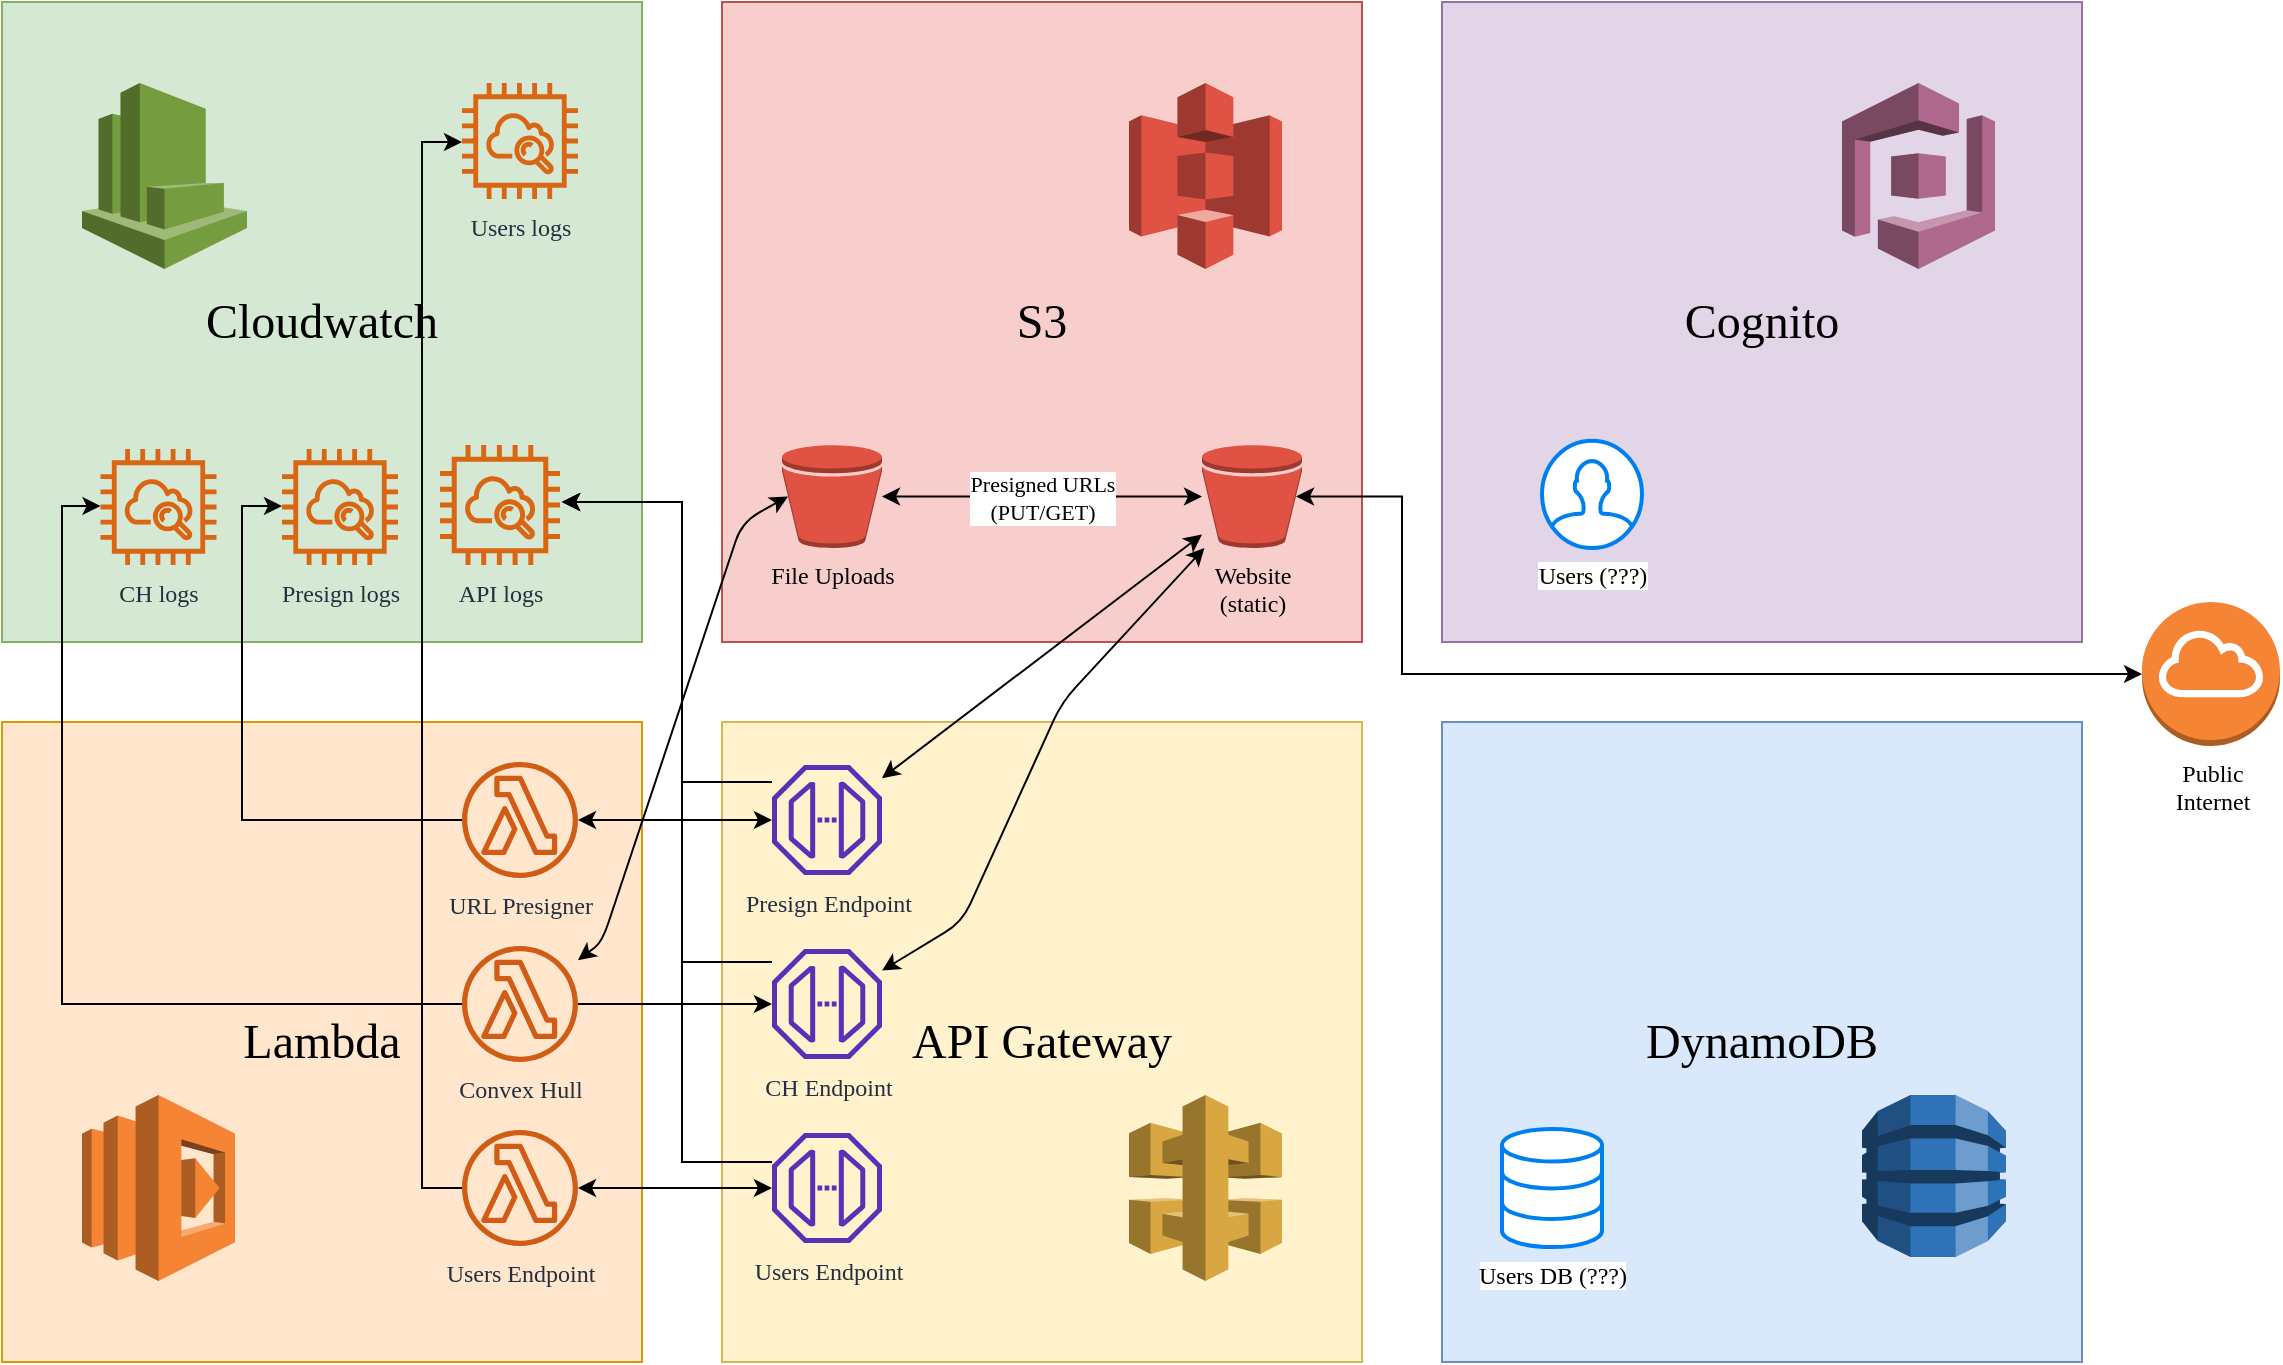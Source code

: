 <mxfile version="13.7.9" type="embed" pages="2"><diagram id="OMpkGgc5Z82W3ZJ7nAs5" name="Page-1"><mxGraphModel dx="358" dy="766" grid="1" gridSize="10" guides="1" tooltips="1" connect="1" arrows="1" fold="1" page="1" pageScale="1" pageWidth="1200" pageHeight="800" math="0" shadow="0"><root><mxCell id="0"/><mxCell id="1" parent="0"/><mxCell id="45" value="&lt;font style=&quot;font-size: 24px&quot;&gt;Cognito&lt;/font&gt;" style="whiteSpace=wrap;html=1;aspect=fixed;fontFamily=IBM Plex Sans;fillColor=#e1d5e7;strokeColor=#9673a6;" parent="1" vertex="1"><mxGeometry x="760" y="40" width="320" height="320" as="geometry"/></mxCell><mxCell id="43" value="&lt;font style=&quot;font-size: 24px&quot;&gt;DynamoDB&lt;/font&gt;" style="whiteSpace=wrap;html=1;aspect=fixed;fillColor=#dae8fc;strokeColor=#6c8ebf;fontFamily=IBM Plex Sans;" parent="1" vertex="1"><mxGeometry x="760" y="400" width="320" height="320" as="geometry"/></mxCell><mxCell id="XIRrJ4vnFQSH43KvjEHD-19" value="&lt;font style=&quot;font-size: 24px&quot;&gt;Cloudwatch&lt;/font&gt;" style="rounded=0;whiteSpace=wrap;html=1;fillColor=#d5e8d4;strokeColor=#82b366;fontFamily=IBM Plex Sans;" parent="1" vertex="1"><mxGeometry x="40" y="40" width="320" height="320" as="geometry"/></mxCell><mxCell id="XIRrJ4vnFQSH43KvjEHD-20" value="&lt;font style=&quot;font-size: 24px&quot;&gt;API Gateway&lt;/font&gt;" style="rounded=0;whiteSpace=wrap;html=1;fillColor=#fff2cc;strokeColor=#d6b656;fontFamily=IBM Plex Sans;" parent="1" vertex="1"><mxGeometry x="400" y="400" width="320" height="320" as="geometry"/></mxCell><mxCell id="XIRrJ4vnFQSH43KvjEHD-18" value="&lt;font style=&quot;font-size: 24px&quot;&gt;S3&lt;/font&gt;" style="rounded=0;whiteSpace=wrap;html=1;fillColor=#f8cecc;strokeColor=#b85450;fontFamily=IBM Plex Sans;" parent="1" vertex="1"><mxGeometry x="400" y="40" width="320" height="320" as="geometry"/></mxCell><mxCell id="XIRrJ4vnFQSH43KvjEHD-22" value="" style="outlineConnect=0;dashed=0;verticalLabelPosition=bottom;verticalAlign=top;align=center;html=1;shape=mxgraph.aws3.api_gateway;fillColor=#D9A741;gradientColor=none;fontFamily=IBM Plex Sans;" parent="1" vertex="1"><mxGeometry x="603.5" y="586.5" width="76.5" height="93" as="geometry"/></mxCell><mxCell id="XIRrJ4vnFQSH43KvjEHD-23" value="" style="outlineConnect=0;dashed=0;verticalLabelPosition=bottom;verticalAlign=top;align=center;html=1;shape=mxgraph.aws3.s3;fillColor=#E05243;gradientColor=none;fontFamily=IBM Plex Sans;" parent="1" vertex="1"><mxGeometry x="603.5" y="80.5" width="76.5" height="93" as="geometry"/></mxCell><mxCell id="8" value="Website&lt;br&gt;(static)" style="outlineConnect=0;dashed=0;verticalLabelPosition=bottom;verticalAlign=top;align=center;html=1;shape=mxgraph.aws3.bucket;fillColor=#E05243;gradientColor=none;fontFamily=IBM Plex Sans;" parent="1" vertex="1"><mxGeometry x="640" y="261.5" width="50" height="51.5" as="geometry"/></mxCell><mxCell id="11" value="File Uploads" style="outlineConnect=0;dashed=0;verticalLabelPosition=bottom;verticalAlign=top;align=center;html=1;shape=mxgraph.aws3.bucket;fillColor=#E05243;gradientColor=none;fontFamily=IBM Plex Sans;" parent="1" vertex="1"><mxGeometry x="430" y="261.5" width="50" height="51.5" as="geometry"/></mxCell><mxCell id="54" style="edgeStyle=orthogonalEdgeStyle;rounded=0;orthogonalLoop=1;jettySize=auto;html=1;startArrow=none;startFill=0;endArrow=classic;endFill=1;strokeColor=#000000;fontFamily=IBM Plex Sans;" parent="1" source="13" edge="1"><mxGeometry relative="1" as="geometry"><mxPoint x="320" y="290" as="targetPoint"/><Array as="points"><mxPoint x="380" y="430"/><mxPoint x="380" y="290"/></Array></mxGeometry></mxCell><mxCell id="13" value="Presign Endpoint" style="outlineConnect=0;fontColor=#232F3E;gradientColor=none;fillColor=#5A30B5;strokeColor=none;dashed=0;verticalLabelPosition=bottom;verticalAlign=top;align=center;html=1;fontSize=12;fontStyle=0;aspect=fixed;pointerEvents=1;shape=mxgraph.aws4.endpoint;fontFamily=IBM Plex Sans;" parent="1" vertex="1"><mxGeometry x="425" y="421.5" width="55" height="55" as="geometry"/></mxCell><mxCell id="XIRrJ4vnFQSH43KvjEHD-17" value="&lt;font style=&quot;font-size: 24px&quot;&gt;Lambda&lt;/font&gt;" style="rounded=0;whiteSpace=wrap;html=1;fillColor=#ffe6cc;strokeColor=#d79b00;fontFamily=IBM Plex Sans;" parent="1" vertex="1"><mxGeometry x="40" y="400" width="320" height="320" as="geometry"/></mxCell><mxCell id="XIRrJ4vnFQSH43KvjEHD-24" value="" style="outlineConnect=0;dashed=0;verticalLabelPosition=bottom;verticalAlign=top;align=center;html=1;shape=mxgraph.aws3.lambda;fillColor=#F58534;gradientColor=none;fontFamily=IBM Plex Sans;" parent="1" vertex="1"><mxGeometry x="80" y="586.5" width="76.5" height="93" as="geometry"/></mxCell><mxCell id="30" style="edgeStyle=orthogonalEdgeStyle;rounded=0;orthogonalLoop=1;jettySize=auto;html=1;fontFamily=IBM Plex Sans;" parent="1" source="3" target="25" edge="1"><mxGeometry relative="1" as="geometry"><Array as="points"><mxPoint x="160" y="449"/><mxPoint x="160" y="292"/></Array></mxGeometry></mxCell><mxCell id="3" value="URL Presigner" style="outlineConnect=0;fontColor=#232F3E;gradientColor=none;fillColor=#D05C17;strokeColor=none;dashed=0;verticalLabelPosition=bottom;verticalAlign=top;align=center;html=1;fontSize=12;fontStyle=0;aspect=fixed;pointerEvents=1;shape=mxgraph.aws4.lambda_function;fontFamily=IBM Plex Sans;" parent="1" vertex="1"><mxGeometry x="270" y="420" width="58" height="58" as="geometry"/></mxCell><mxCell id="29" style="edgeStyle=orthogonalEdgeStyle;rounded=0;orthogonalLoop=1;jettySize=auto;html=1;fontFamily=IBM Plex Sans;" parent="1" source="4" target="27" edge="1"><mxGeometry relative="1" as="geometry"><Array as="points"><mxPoint x="70" y="541"/><mxPoint x="70" y="292"/></Array></mxGeometry></mxCell><mxCell id="40" style="edgeStyle=orthogonalEdgeStyle;rounded=0;orthogonalLoop=1;jettySize=auto;html=1;fontFamily=IBM Plex Sans;" parent="1" source="4" target="33" edge="1"><mxGeometry relative="1" as="geometry"/></mxCell><mxCell id="4" value="Convex Hull" style="outlineConnect=0;fontColor=#232F3E;gradientColor=none;fillColor=#D05C17;strokeColor=none;dashed=0;verticalLabelPosition=bottom;verticalAlign=top;align=center;html=1;fontSize=12;fontStyle=0;aspect=fixed;pointerEvents=1;shape=mxgraph.aws4.lambda_function;fontFamily=IBM Plex Sans;" parent="1" vertex="1"><mxGeometry x="270" y="512" width="58" height="58" as="geometry"/></mxCell><mxCell id="XIRrJ4vnFQSH43KvjEHD-21" value="" style="outlineConnect=0;dashed=0;verticalLabelPosition=bottom;verticalAlign=top;align=center;html=1;shape=mxgraph.aws3.cloudwatch;fillColor=#759C3E;gradientColor=none;fontFamily=IBM Plex Sans;" parent="1" vertex="1"><mxGeometry x="80" y="80.5" width="82.5" height="93" as="geometry"/></mxCell><mxCell id="19" value="" style="endArrow=classic;startArrow=classic;html=1;fontFamily=IBM Plex Sans;" parent="1" source="13" target="8" edge="1"><mxGeometry width="50" height="50" relative="1" as="geometry"><mxPoint x="670" y="430" as="sourcePoint"/><mxPoint x="590" y="350" as="targetPoint"/></mxGeometry></mxCell><mxCell id="20" value="" style="endArrow=classic;startArrow=classic;html=1;fontFamily=IBM Plex Sans;" parent="1" source="3" target="13" edge="1"><mxGeometry width="50" height="50" relative="1" as="geometry"><mxPoint x="670" y="430" as="sourcePoint"/><mxPoint x="720" y="380" as="targetPoint"/></mxGeometry></mxCell><mxCell id="22" value="P" style="endArrow=classic;html=1;fontFamily=IBM Plex Sans;startArrow=classic;startFill=1;" parent="1" source="8" target="11" edge="1"><mxGeometry relative="1" as="geometry"><mxPoint x="590" y="312.5" as="sourcePoint"/><mxPoint x="440" y="210" as="targetPoint"/></mxGeometry></mxCell><mxCell id="23" value="Presigned URLs&lt;br&gt;(PUT/GET)" style="edgeLabel;resizable=0;html=1;align=center;verticalAlign=middle;fontFamily=IBM Plex Sans;" parent="22" connectable="0" vertex="1"><mxGeometry relative="1" as="geometry"/></mxCell><mxCell id="24" value="API logs" style="outlineConnect=0;fontColor=#232F3E;gradientColor=none;fillColor=#D86613;strokeColor=none;dashed=0;verticalLabelPosition=bottom;verticalAlign=top;align=center;html=1;fontSize=12;fontStyle=0;aspect=fixed;pointerEvents=1;shape=mxgraph.aws4.instance_with_cloudwatch2;fontFamily=IBM Plex Sans;" parent="1" vertex="1"><mxGeometry x="259" y="261.5" width="60" height="60" as="geometry"/></mxCell><mxCell id="25" value="Presign logs" style="outlineConnect=0;fontColor=#232F3E;gradientColor=none;fillColor=#D86613;strokeColor=none;dashed=0;verticalLabelPosition=bottom;verticalAlign=top;align=center;html=1;fontSize=12;fontStyle=0;aspect=fixed;pointerEvents=1;shape=mxgraph.aws4.instance_with_cloudwatch2;fontFamily=IBM Plex Sans;" parent="1" vertex="1"><mxGeometry x="180" y="263.5" width="58" height="58" as="geometry"/></mxCell><mxCell id="27" value="CH logs" style="outlineConnect=0;fontColor=#232F3E;gradientColor=none;fillColor=#D86613;strokeColor=none;dashed=0;verticalLabelPosition=bottom;verticalAlign=top;align=center;html=1;fontSize=12;fontStyle=0;aspect=fixed;pointerEvents=1;shape=mxgraph.aws4.instance_with_cloudwatch2;fontFamily=IBM Plex Sans;" parent="1" vertex="1"><mxGeometry x="89.25" y="263.5" width="58" height="58" as="geometry"/></mxCell><mxCell id="53" style="edgeStyle=orthogonalEdgeStyle;rounded=0;orthogonalLoop=1;jettySize=auto;html=1;startArrow=none;startFill=0;endArrow=classic;endFill=1;strokeColor=#000000;fontFamily=IBM Plex Sans;" parent="1" source="33" edge="1"><mxGeometry relative="1" as="geometry"><mxPoint x="320" y="290" as="targetPoint"/><Array as="points"><mxPoint x="380" y="520"/><mxPoint x="380" y="290"/></Array></mxGeometry></mxCell><mxCell id="33" value="CH Endpoint" style="outlineConnect=0;fontColor=#232F3E;gradientColor=none;fillColor=#5A30B5;strokeColor=none;dashed=0;verticalLabelPosition=bottom;verticalAlign=top;align=center;html=1;fontSize=12;fontStyle=0;aspect=fixed;pointerEvents=1;shape=mxgraph.aws4.endpoint;fontFamily=IBM Plex Sans;" parent="1" vertex="1"><mxGeometry x="425" y="513.5" width="55" height="55" as="geometry"/></mxCell><mxCell id="37" value="" style="endArrow=classic;startArrow=classic;html=1;fontFamily=IBM Plex Sans;" parent="1" source="33" target="8" edge="1"><mxGeometry width="50" height="50" relative="1" as="geometry"><mxPoint x="410" y="440" as="sourcePoint"/><mxPoint x="460" y="390" as="targetPoint"/><Array as="points"><mxPoint x="520" y="500"/><mxPoint x="570" y="390"/></Array></mxGeometry></mxCell><mxCell id="42" value="" style="outlineConnect=0;dashed=0;verticalLabelPosition=bottom;verticalAlign=top;align=center;html=1;shape=mxgraph.aws3.dynamo_db;fillColor=#2E73B8;gradientColor=none;fontFamily=IBM Plex Sans;" parent="1" vertex="1"><mxGeometry x="970" y="586.5" width="72" height="81" as="geometry"/></mxCell><mxCell id="44" value="" style="outlineConnect=0;dashed=0;verticalLabelPosition=bottom;verticalAlign=top;align=center;html=1;shape=mxgraph.aws3.cognito;fillColor=#AD688B;gradientColor=none;fontFamily=IBM Plex Sans;" parent="1" vertex="1"><mxGeometry x="960" y="80.5" width="76.5" height="93" as="geometry"/></mxCell><mxCell id="52" style="edgeStyle=orthogonalEdgeStyle;rounded=0;orthogonalLoop=1;jettySize=auto;html=1;startArrow=none;startFill=0;endArrow=classic;endFill=1;strokeColor=#000000;fontFamily=IBM Plex Sans;" parent="1" source="48" edge="1"><mxGeometry relative="1" as="geometry"><mxPoint x="320" y="290" as="targetPoint"/><Array as="points"><mxPoint x="380" y="620"/><mxPoint x="380" y="290"/></Array></mxGeometry></mxCell><mxCell id="58" style="edgeStyle=orthogonalEdgeStyle;rounded=0;orthogonalLoop=1;jettySize=auto;html=1;startArrow=classic;startFill=1;endArrow=classic;endFill=1;strokeColor=#000000;fontFamily=IBM Plex Sans;" parent="1" source="48" target="57" edge="1"><mxGeometry relative="1" as="geometry"/></mxCell><mxCell id="48" value="Users Endpoint" style="outlineConnect=0;fontColor=#232F3E;gradientColor=none;fillColor=#5A30B5;strokeColor=none;dashed=0;verticalLabelPosition=bottom;verticalAlign=top;align=center;html=1;fontSize=12;fontStyle=0;aspect=fixed;pointerEvents=1;shape=mxgraph.aws4.endpoint;fontFamily=IBM Plex Sans;" parent="1" vertex="1"><mxGeometry x="425" y="605.5" width="55" height="55" as="geometry"/></mxCell><mxCell id="49" value="Users logs" style="outlineConnect=0;fontColor=#232F3E;gradientColor=none;fillColor=#D86613;strokeColor=none;dashed=0;verticalLabelPosition=bottom;verticalAlign=top;align=center;html=1;fontSize=12;fontStyle=0;aspect=fixed;pointerEvents=1;shape=mxgraph.aws4.instance_with_cloudwatch2;fontFamily=IBM Plex Sans;" parent="1" vertex="1"><mxGeometry x="270" y="80.5" width="58" height="58" as="geometry"/></mxCell><mxCell id="56" value="" style="endArrow=classic;html=1;strokeColor=#000000;fontFamily=IBM Plex Sans;entryX=0.06;entryY=0.5;entryDx=0;entryDy=0;entryPerimeter=0;startArrow=classic;startFill=1;" parent="1" source="4" target="11" edge="1"><mxGeometry width="50" height="50" relative="1" as="geometry"><mxPoint x="430" y="400" as="sourcePoint"/><mxPoint x="480" y="350" as="targetPoint"/><Array as="points"><mxPoint x="340" y="510"/><mxPoint x="410" y="300"/></Array></mxGeometry></mxCell><mxCell id="57" value="Users Endpoint" style="outlineConnect=0;fontColor=#232F3E;gradientColor=none;fillColor=#D05C17;strokeColor=none;dashed=0;verticalLabelPosition=bottom;verticalAlign=top;align=center;html=1;fontSize=12;fontStyle=0;aspect=fixed;pointerEvents=1;shape=mxgraph.aws4.lambda_function;fontFamily=IBM Plex Sans;" parent="1" vertex="1"><mxGeometry x="270" y="604" width="58" height="58" as="geometry"/></mxCell><mxCell id="59" value="Users DB (???)" style="html=1;verticalLabelPosition=bottom;align=center;labelBackgroundColor=#ffffff;verticalAlign=top;strokeWidth=2;strokeColor=#0080F0;shadow=0;dashed=0;shape=mxgraph.ios7.icons.data;fontFamily=IBM Plex Sans;" parent="1" vertex="1"><mxGeometry x="790" y="603.45" width="50" height="59.1" as="geometry"/></mxCell><mxCell id="61" style="edgeStyle=orthogonalEdgeStyle;rounded=0;orthogonalLoop=1;jettySize=auto;html=1;entryX=0.94;entryY=0.5;entryDx=0;entryDy=0;entryPerimeter=0;startArrow=classic;startFill=1;endArrow=classic;endFill=1;strokeColor=#000000;fontFamily=IBM Plex Sans;" parent="1" source="60" target="8" edge="1"><mxGeometry relative="1" as="geometry"><Array as="points"><mxPoint x="740" y="376"/><mxPoint x="740" y="287"/></Array></mxGeometry></mxCell><mxCell id="60" value="Public&lt;br&gt;Internet" style="outlineConnect=0;dashed=0;verticalLabelPosition=bottom;verticalAlign=top;align=center;html=1;shape=mxgraph.aws3.internet_gateway;fillColor=#F58534;gradientColor=none;fontFamily=IBM Plex Sans;" parent="1" vertex="1"><mxGeometry x="1110" y="340" width="69" height="72" as="geometry"/></mxCell><mxCell id="63" value="Users (???)" style="html=1;verticalLabelPosition=bottom;align=center;labelBackgroundColor=#ffffff;verticalAlign=top;strokeWidth=2;strokeColor=#0080F0;shadow=0;dashed=0;shape=mxgraph.ios7.icons.user;fontFamily=IBM Plex Sans;" parent="1" vertex="1"><mxGeometry x="810" y="259.37" width="50" height="53.63" as="geometry"/></mxCell><mxCell id="66" style="edgeStyle=orthogonalEdgeStyle;rounded=0;orthogonalLoop=1;jettySize=auto;html=1;startArrow=none;startFill=0;endArrow=classic;endFill=1;strokeColor=#000000;fontFamily=IBM Plex Sans;" parent="1" source="57" target="49" edge="1"><mxGeometry relative="1" as="geometry"><mxPoint x="270" y="633" as="sourcePoint"/><mxPoint x="270" y="109.5" as="targetPoint"/><Array as="points"><mxPoint x="250" y="633"/><mxPoint x="250" y="110"/></Array></mxGeometry></mxCell></root></mxGraphModel></diagram><diagram id="cWh4ArlPqG_y1ZiZJUMs" name="Page-2"><mxGraphModel dx="2058" dy="4066" grid="1" gridSize="10" guides="1" tooltips="1" connect="1" arrows="1" fold="1" page="1" pageScale="1" pageWidth="850" pageHeight="1100" math="0" shadow="0"><root><mxCell id="_Sz2BHqRdCJQt5iGYKP8-0"/><mxCell id="_Sz2BHqRdCJQt5iGYKP8-1" parent="_Sz2BHqRdCJQt5iGYKP8-0"/><mxCell id="HfIOQHGfVnL7Tm2nh0hf-128" value="" style="group" parent="_Sz2BHqRdCJQt5iGYKP8-1" vertex="1" connectable="0"><mxGeometry x="-960" y="-3240" width="440" height="290" as="geometry"/></mxCell><mxCell id="HfIOQHGfVnL7Tm2nh0hf-0" value="&lt;b&gt;&lt;font style=&quot;font-size: 16px&quot;&gt;S3&lt;/font&gt;&lt;/b&gt;" style="rounded=0;whiteSpace=wrap;html=1;fillColor=#f8cecc;strokeColor=#b85450;" parent="HfIOQHGfVnL7Tm2nh0hf-128" vertex="1"><mxGeometry width="440" height="280" as="geometry"/></mxCell><mxCell id="HfIOQHGfVnL7Tm2nh0hf-14" value="" style="outlineConnect=0;dashed=0;verticalLabelPosition=bottom;verticalAlign=top;align=center;html=1;shape=mxgraph.aws3.s3;fillColor=#E05243;gradientColor=none;" parent="HfIOQHGfVnL7Tm2nh0hf-128" vertex="1"><mxGeometry x="20" y="10" width="41.13" height="50" as="geometry"/></mxCell><mxCell id="HfIOQHGfVnL7Tm2nh0hf-5" value="" style="group" parent="HfIOQHGfVnL7Tm2nh0hf-128" vertex="1" connectable="0"><mxGeometry x="270" y="120" width="140" height="130" as="geometry"/></mxCell><mxCell id="HfIOQHGfVnL7Tm2nh0hf-2" value="Uploads bucket" style="rounded=0;whiteSpace=wrap;html=1;" parent="HfIOQHGfVnL7Tm2nh0hf-5" vertex="1"><mxGeometry width="140" height="130" as="geometry"/></mxCell><mxCell id="HfIOQHGfVnL7Tm2nh0hf-4" value="" style="outlineConnect=0;fontColor=#232F3E;gradientColor=none;fillColor=#277116;strokeColor=none;dashed=0;verticalLabelPosition=bottom;verticalAlign=top;align=center;html=1;fontSize=12;fontStyle=0;aspect=fixed;pointerEvents=1;shape=mxgraph.aws4.bucket;" parent="HfIOQHGfVnL7Tm2nh0hf-5" vertex="1"><mxGeometry x="10" y="10" width="35" height="36.4" as="geometry"/></mxCell><mxCell id="HfIOQHGfVnL7Tm2nh0hf-6" value="" style="group" parent="HfIOQHGfVnL7Tm2nh0hf-128" vertex="1" connectable="0"><mxGeometry x="50" y="120" width="140" height="130" as="geometry"/></mxCell><mxCell id="HfIOQHGfVnL7Tm2nh0hf-1" value="Website bucket" style="rounded=0;whiteSpace=wrap;html=1;" parent="HfIOQHGfVnL7Tm2nh0hf-6" vertex="1"><mxGeometry width="140" height="130" as="geometry"/></mxCell><mxCell id="HfIOQHGfVnL7Tm2nh0hf-3" value="" style="outlineConnect=0;fontColor=#232F3E;gradientColor=none;fillColor=#277116;strokeColor=none;dashed=0;verticalLabelPosition=bottom;verticalAlign=top;align=center;html=1;fontSize=12;fontStyle=0;aspect=fixed;pointerEvents=1;shape=mxgraph.aws4.bucket;" parent="HfIOQHGfVnL7Tm2nh0hf-6" vertex="1"><mxGeometry x="10" y="10" width="37.5" height="39" as="geometry"/></mxCell><mxCell id="HfIOQHGfVnL7Tm2nh0hf-114" value="" style="endArrow=classic;html=1;entryX=0.25;entryY=1;entryDx=0;entryDy=0;exitX=0.332;exitY=1.003;exitDx=0;exitDy=0;exitPerimeter=0;startArrow=classic;startFill=1;" parent="HfIOQHGfVnL7Tm2nh0hf-128" source="HfIOQHGfVnL7Tm2nh0hf-2" target="HfIOQHGfVnL7Tm2nh0hf-1" edge="1"><mxGeometry width="50" height="50" relative="1" as="geometry"><mxPoint x="380" y="310" as="sourcePoint"/><mxPoint x="241.6" y="411.96" as="targetPoint"/><Array as="points"><mxPoint x="230" y="300"/><mxPoint x="85" y="300"/></Array></mxGeometry></mxCell><mxCell id="HfIOQHGfVnL7Tm2nh0hf-8" value="&lt;b&gt;&lt;font style=&quot;font-size: 16px&quot;&gt;API Gateway&lt;/font&gt;&lt;/b&gt;" style="rounded=0;whiteSpace=wrap;html=1;fillColor=#fff2cc;strokeColor=#d6b656;" parent="_Sz2BHqRdCJQt5iGYKP8-1" vertex="1"><mxGeometry x="-1360" y="-2880" width="840" height="120" as="geometry"/></mxCell><mxCell id="HfIOQHGfVnL7Tm2nh0hf-11" value="&lt;b&gt;&lt;font style=&quot;font-size: 16px&quot;&gt;Lambda&lt;/font&gt;&lt;/b&gt;" style="rounded=0;whiteSpace=wrap;html=1;fillColor=#ffe6cc;strokeColor=#d79b00;" parent="_Sz2BHqRdCJQt5iGYKP8-1" vertex="1"><mxGeometry x="-1360" y="-2680" width="440" height="240" as="geometry"/></mxCell><mxCell id="HfIOQHGfVnL7Tm2nh0hf-52" value="&lt;b&gt;&lt;font style=&quot;font-size: 16px&quot;&gt;Cognito&lt;/font&gt;&lt;/b&gt;" style="rounded=0;whiteSpace=wrap;html=1;fillColor=#e1d5e7;strokeColor=#9673a6;" parent="_Sz2BHqRdCJQt5iGYKP8-1" vertex="1"><mxGeometry x="-1680" y="-2960" width="240" height="200" as="geometry"/></mxCell><mxCell id="HfIOQHGfVnL7Tm2nh0hf-43" value="&lt;b&gt;&lt;font style=&quot;font-size: 16px&quot;&gt;RDS&lt;/font&gt;&lt;/b&gt;" style="whiteSpace=wrap;html=1;aspect=fixed;fillColor=#dae8fc;strokeColor=#6c8ebf;" parent="_Sz2BHqRdCJQt5iGYKP8-1" vertex="1"><mxGeometry x="-1680" y="-2680" width="240" height="240" as="geometry"/></mxCell><mxCell id="HfIOQHGfVnL7Tm2nh0hf-41" value="" style="group" parent="_Sz2BHqRdCJQt5iGYKP8-1" vertex="1" connectable="0"><mxGeometry x="-1200" y="-2680" width="520" height="240" as="geometry"/></mxCell><mxCell id="HfIOQHGfVnL7Tm2nh0hf-54" value="" style="group" parent="HfIOQHGfVnL7Tm2nh0hf-41" vertex="1" connectable="0"><mxGeometry x="360" width="160" height="240" as="geometry"/></mxCell><mxCell id="HfIOQHGfVnL7Tm2nh0hf-27" value="&lt;b&gt;&lt;font style=&quot;font-size: 16px&quot;&gt;Cloudwatch&lt;/font&gt;&lt;/b&gt;" style="rounded=0;whiteSpace=wrap;html=1;fillColor=#d5e8d4;strokeColor=#82b366;" parent="HfIOQHGfVnL7Tm2nh0hf-54" vertex="1"><mxGeometry width="160" height="240" as="geometry"/></mxCell><mxCell id="HfIOQHGfVnL7Tm2nh0hf-26" value="" style="outlineConnect=0;dashed=0;verticalLabelPosition=bottom;verticalAlign=top;align=center;html=1;shape=mxgraph.aws3.cloudwatch;fillColor=#759C3E;gradientColor=none;" parent="HfIOQHGfVnL7Tm2nh0hf-54" vertex="1"><mxGeometry x="10" y="7" width="47.02" height="53" as="geometry"/></mxCell><mxCell id="HfIOQHGfVnL7Tm2nh0hf-88" value="" style="group" parent="HfIOQHGfVnL7Tm2nh0hf-54" vertex="1" connectable="0"><mxGeometry x="10" y="160" width="140" height="50" as="geometry"/></mxCell><mxCell id="HfIOQHGfVnL7Tm2nh0hf-59" value="Lambda logs" style="rounded=0;whiteSpace=wrap;html=1;" parent="HfIOQHGfVnL7Tm2nh0hf-88" vertex="1"><mxGeometry width="140" height="50" as="geometry"/></mxCell><mxCell id="HfIOQHGfVnL7Tm2nh0hf-85" value="" style="outlineConnect=0;fontColor=#232F3E;gradientColor=none;fillColor=#5A30B5;strokeColor=none;dashed=0;verticalLabelPosition=bottom;verticalAlign=top;align=center;html=1;fontSize=12;fontStyle=0;aspect=fixed;pointerEvents=1;shape=mxgraph.aws4.flow_logs;" parent="HfIOQHGfVnL7Tm2nh0hf-88" vertex="1"><mxGeometry x="9.01" y="10" width="20" height="20" as="geometry"/></mxCell><mxCell id="HfIOQHGfVnL7Tm2nh0hf-89" value="" style="group" parent="HfIOQHGfVnL7Tm2nh0hf-54" vertex="1" connectable="0"><mxGeometry x="10" y="60" width="140" height="50" as="geometry"/></mxCell><mxCell id="HfIOQHGfVnL7Tm2nh0hf-90" value="API gateway logs" style="rounded=0;whiteSpace=wrap;html=1;" parent="HfIOQHGfVnL7Tm2nh0hf-89" vertex="1"><mxGeometry width="140" height="50" as="geometry"/></mxCell><mxCell id="HfIOQHGfVnL7Tm2nh0hf-91" value="" style="outlineConnect=0;fontColor=#232F3E;gradientColor=none;fillColor=#5A30B5;strokeColor=none;dashed=0;verticalLabelPosition=bottom;verticalAlign=top;align=center;html=1;fontSize=12;fontStyle=0;aspect=fixed;pointerEvents=1;shape=mxgraph.aws4.flow_logs;" parent="HfIOQHGfVnL7Tm2nh0hf-89" vertex="1"><mxGeometry x="9.01" y="10" width="20" height="20" as="geometry"/></mxCell><mxCell id="HfIOQHGfVnL7Tm2nh0hf-108" value="" style="endArrow=classic;startArrow=classic;html=1;entryX=0.21;entryY=0.996;entryDx=0;entryDy=0;entryPerimeter=0;" parent="HfIOQHGfVnL7Tm2nh0hf-41" target="HfIOQHGfVnL7Tm2nh0hf-10" edge="1"><mxGeometry width="50" height="50" relative="1" as="geometry"><mxPoint x="260" y="180" as="sourcePoint"/><mxPoint x="310" y="130" as="targetPoint"/><Array as="points"><mxPoint x="340" y="-20"/><mxPoint x="500" y="-20"/></Array></mxGeometry></mxCell><mxCell id="HfIOQHGfVnL7Tm2nh0hf-155" value="6" style="edgeLabel;html=1;align=center;verticalAlign=middle;resizable=0;points=[];" parent="HfIOQHGfVnL7Tm2nh0hf-108" vertex="1" connectable="0"><mxGeometry x="0.791" y="2" relative="1" as="geometry"><mxPoint as="offset"/></mxGeometry></mxCell><mxCell id="HfIOQHGfVnL7Tm2nh0hf-13" value="" style="outlineConnect=0;dashed=0;verticalLabelPosition=bottom;verticalAlign=top;align=center;html=1;shape=mxgraph.aws3.api_gateway;fillColor=#D9A741;gradientColor=none;" parent="_Sz2BHqRdCJQt5iGYKP8-1" vertex="1"><mxGeometry x="-1350" y="-2870" width="41.13" height="50" as="geometry"/></mxCell><mxCell id="HfIOQHGfVnL7Tm2nh0hf-22" value="&lt;b&gt;&lt;font style=&quot;font-size: 16px&quot;&gt;IAM&lt;/font&gt;&lt;/b&gt;" style="rounded=0;whiteSpace=wrap;html=1;fillColor=#d5e8d4;strokeColor=#82b366;" parent="_Sz2BHqRdCJQt5iGYKP8-1" vertex="1"><mxGeometry x="-600" y="-2680" width="80" height="240" as="geometry"/></mxCell><mxCell id="HfIOQHGfVnL7Tm2nh0hf-23" value="" style="outlineConnect=0;dashed=0;verticalLabelPosition=bottom;verticalAlign=top;align=center;html=1;shape=mxgraph.aws3.iam;fillColor=#759C3E;gradientColor=none;" parent="_Sz2BHqRdCJQt5iGYKP8-1" vertex="1"><mxGeometry x="-590" y="-2670" width="31.12" height="60" as="geometry"/></mxCell><mxCell id="HfIOQHGfVnL7Tm2nh0hf-24" value="Lambda&lt;br&gt;execution&lt;br&gt;role" style="rounded=0;whiteSpace=wrap;html=1;" parent="_Sz2BHqRdCJQt5iGYKP8-1" vertex="1"><mxGeometry x="-590" y="-2550" width="60" height="100" as="geometry"/></mxCell><mxCell id="HfIOQHGfVnL7Tm2nh0hf-25" value="" style="outlineConnect=0;fontColor=#232F3E;gradientColor=none;fillColor=#C7131F;strokeColor=none;dashed=0;verticalLabelPosition=bottom;verticalAlign=top;align=center;html=1;fontSize=12;fontStyle=0;aspect=fixed;pointerEvents=1;shape=mxgraph.aws4.addon;" parent="_Sz2BHqRdCJQt5iGYKP8-1" vertex="1"><mxGeometry x="-580" y="-2540" width="38" height="19.49" as="geometry"/></mxCell><mxCell id="HfIOQHGfVnL7Tm2nh0hf-28" value="" style="group" parent="_Sz2BHqRdCJQt5iGYKP8-1" vertex="1" connectable="0"><mxGeometry x="-790" y="-2870" width="120" height="100" as="geometry"/></mxCell><mxCell id="HfIOQHGfVnL7Tm2nh0hf-9" value="/presign" style="rounded=0;whiteSpace=wrap;html=1;" parent="HfIOQHGfVnL7Tm2nh0hf-28" vertex="1"><mxGeometry width="120" height="100" as="geometry"/></mxCell><mxCell id="HfIOQHGfVnL7Tm2nh0hf-17" value="" style="outlineConnect=0;fontColor=#232F3E;gradientColor=none;fillColor=#C7131F;strokeColor=none;dashed=0;verticalLabelPosition=bottom;verticalAlign=top;align=center;html=1;fontSize=12;fontStyle=0;aspect=fixed;shape=mxgraph.aws4.endpoint;" parent="HfIOQHGfVnL7Tm2nh0hf-28" vertex="1"><mxGeometry x="10" y="7.5" width="35" height="35" as="geometry"/></mxCell><mxCell id="HfIOQHGfVnL7Tm2nh0hf-29" value="" style="group" parent="_Sz2BHqRdCJQt5iGYKP8-1" vertex="1" connectable="0"><mxGeometry x="-650" y="-2870" width="120" height="100" as="geometry"/></mxCell><mxCell id="HfIOQHGfVnL7Tm2nh0hf-10" value="/convexhull" style="rounded=0;whiteSpace=wrap;html=1;" parent="HfIOQHGfVnL7Tm2nh0hf-29" vertex="1"><mxGeometry width="120" height="100" as="geometry"/></mxCell><mxCell id="HfIOQHGfVnL7Tm2nh0hf-18" value="" style="outlineConnect=0;fontColor=#232F3E;gradientColor=none;fillColor=#C7131F;strokeColor=none;dashed=0;verticalLabelPosition=bottom;verticalAlign=top;align=center;html=1;fontSize=12;fontStyle=0;aspect=fixed;shape=mxgraph.aws4.endpoint;" parent="HfIOQHGfVnL7Tm2nh0hf-29" vertex="1"><mxGeometry x="10" y="7.5" width="35" height="35" as="geometry"/></mxCell><mxCell id="HfIOQHGfVnL7Tm2nh0hf-42" value="" style="outlineConnect=0;dashed=0;verticalLabelPosition=bottom;verticalAlign=top;align=center;html=1;shape=mxgraph.aws3.rds;fillColor=#2E73B8;gradientColor=none;" parent="_Sz2BHqRdCJQt5iGYKP8-1" vertex="1"><mxGeometry x="-1670" y="-2670" width="44.44" height="50" as="geometry"/></mxCell><mxCell id="HfIOQHGfVnL7Tm2nh0hf-44" value="" style="outlineConnect=0;dashed=0;verticalLabelPosition=bottom;verticalAlign=top;align=center;html=1;shape=mxgraph.aws3.cognito;fillColor=#AD688B;gradientColor=none;" parent="_Sz2BHqRdCJQt5iGYKP8-1" vertex="1"><mxGeometry x="-1674.91" y="-2950" width="49.35" height="60" as="geometry"/></mxCell><mxCell id="HfIOQHGfVnL7Tm2nh0hf-12" value="" style="outlineConnect=0;dashed=0;verticalLabelPosition=bottom;verticalAlign=top;align=center;html=1;shape=mxgraph.aws3.lambda;fillColor=#F58534;gradientColor=none;" parent="_Sz2BHqRdCJQt5iGYKP8-1" vertex="1"><mxGeometry x="-1350" y="-2670" width="41.13" height="50" as="geometry"/></mxCell><mxCell id="HfIOQHGfVnL7Tm2nh0hf-57" value="" style="html=1;aspect=fixed;strokeColor=none;shadow=0;align=center;verticalAlign=top;fillColor=#3B8DF1;shape=mxgraph.gcp2.globe_world" parent="_Sz2BHqRdCJQt5iGYKP8-1" vertex="1"><mxGeometry x="-1600" y="-3175" width="100" height="95" as="geometry"/></mxCell><mxCell id="HfIOQHGfVnL7Tm2nh0hf-58" value="User pool" style="rounded=0;whiteSpace=wrap;html=1;" parent="_Sz2BHqRdCJQt5iGYKP8-1" vertex="1"><mxGeometry x="-1590" y="-2840" width="140" height="72" as="geometry"/></mxCell><mxCell id="HfIOQHGfVnL7Tm2nh0hf-60" value="Model table&lt;br&gt;" style="rounded=0;whiteSpace=wrap;html=1;" parent="_Sz2BHqRdCJQt5iGYKP8-1" vertex="1"><mxGeometry x="-1590" y="-2535" width="140" height="70" as="geometry"/></mxCell><mxCell id="HfIOQHGfVnL7Tm2nh0hf-15" value="Presign lambda" style="rounded=0;whiteSpace=wrap;html=1;" parent="_Sz2BHqRdCJQt5iGYKP8-1" vertex="1"><mxGeometry x="-1070" y="-2670" width="130" height="80" as="geometry"/></mxCell><mxCell id="HfIOQHGfVnL7Tm2nh0hf-20" value="" style="outlineConnect=0;fontColor=#232F3E;gradientColor=none;fillColor=#D05C17;strokeColor=none;dashed=0;verticalLabelPosition=bottom;verticalAlign=top;align=center;html=1;fontSize=12;fontStyle=0;aspect=fixed;pointerEvents=1;shape=mxgraph.aws4.lambda_function;" parent="_Sz2BHqRdCJQt5iGYKP8-1" vertex="1"><mxGeometry x="-1061.333" y="-2666" width="20.8" height="20.8" as="geometry"/></mxCell><mxCell id="HfIOQHGfVnL7Tm2nh0hf-40" value="" style="group" parent="_Sz2BHqRdCJQt5iGYKP8-1" vertex="1" connectable="0"><mxGeometry x="-1070" y="-2540" width="130" height="84" as="geometry"/></mxCell><mxCell id="HfIOQHGfVnL7Tm2nh0hf-16" value="Convex hull lambda" style="rounded=0;whiteSpace=wrap;html=1;" parent="HfIOQHGfVnL7Tm2nh0hf-40" vertex="1"><mxGeometry width="130" height="84" as="geometry"/></mxCell><mxCell id="HfIOQHGfVnL7Tm2nh0hf-21" value="" style="outlineConnect=0;fontColor=#232F3E;gradientColor=none;fillColor=#D05C17;strokeColor=none;dashed=0;verticalLabelPosition=bottom;verticalAlign=top;align=center;html=1;fontSize=12;fontStyle=0;aspect=fixed;pointerEvents=1;shape=mxgraph.aws4.lambda_function;" parent="HfIOQHGfVnL7Tm2nh0hf-40" vertex="1"><mxGeometry x="8.667" y="4.2" width="20.8" height="20.8" as="geometry"/></mxCell><mxCell id="HfIOQHGfVnL7Tm2nh0hf-69" value="" style="group" parent="_Sz2BHqRdCJQt5iGYKP8-1" vertex="1" connectable="0"><mxGeometry x="-1310" y="-2510" width="130" height="60" as="geometry"/></mxCell><mxCell id="HfIOQHGfVnL7Tm2nh0hf-70" value="New model lambda" style="rounded=0;whiteSpace=wrap;html=1;" parent="HfIOQHGfVnL7Tm2nh0hf-69" vertex="1"><mxGeometry width="130" height="60" as="geometry"/></mxCell><mxCell id="HfIOQHGfVnL7Tm2nh0hf-71" value="" style="outlineConnect=0;fontColor=#232F3E;gradientColor=none;fillColor=#D05C17;strokeColor=none;dashed=0;verticalLabelPosition=bottom;verticalAlign=top;align=center;html=1;fontSize=12;fontStyle=0;aspect=fixed;pointerEvents=1;shape=mxgraph.aws4.lambda_function;" parent="HfIOQHGfVnL7Tm2nh0hf-69" vertex="1"><mxGeometry x="8.667" y="3" width="14.857" height="14.857" as="geometry"/></mxCell><mxCell id="HfIOQHGfVnL7Tm2nh0hf-81" value="" style="group" parent="_Sz2BHqRdCJQt5iGYKP8-1" vertex="1" connectable="0"><mxGeometry x="-1310" y="-2580" width="130" height="64" as="geometry"/></mxCell><mxCell id="HfIOQHGfVnL7Tm2nh0hf-82" value="List models lambda" style="rounded=0;whiteSpace=wrap;html=1;" parent="HfIOQHGfVnL7Tm2nh0hf-81" vertex="1"><mxGeometry width="130" height="64" as="geometry"/></mxCell><mxCell id="HfIOQHGfVnL7Tm2nh0hf-83" value="" style="outlineConnect=0;fontColor=#232F3E;gradientColor=none;fillColor=#D05C17;strokeColor=none;dashed=0;verticalLabelPosition=bottom;verticalAlign=top;align=center;html=1;fontSize=12;fontStyle=0;aspect=fixed;pointerEvents=1;shape=mxgraph.aws4.lambda_function;" parent="HfIOQHGfVnL7Tm2nh0hf-81" vertex="1"><mxGeometry x="8.667" y="3.2" width="13.371" height="13.371" as="geometry"/></mxCell><mxCell id="HfIOQHGfVnL7Tm2nh0hf-84" value="" style="group" parent="_Sz2BHqRdCJQt5iGYKP8-1" vertex="1" connectable="0"><mxGeometry x="-1280" y="-2870" width="120" height="100" as="geometry"/></mxCell><mxCell id="HfIOQHGfVnL7Tm2nh0hf-34" value="/listmodels" style="rounded=0;whiteSpace=wrap;html=1;" parent="HfIOQHGfVnL7Tm2nh0hf-84" vertex="1"><mxGeometry width="120" height="100" as="geometry"/></mxCell><mxCell id="HfIOQHGfVnL7Tm2nh0hf-35" value="" style="outlineConnect=0;fontColor=#232F3E;gradientColor=none;fillColor=#C7131F;strokeColor=none;dashed=0;verticalLabelPosition=bottom;verticalAlign=top;align=center;html=1;fontSize=12;fontStyle=0;aspect=fixed;shape=mxgraph.aws4.endpoint;" parent="HfIOQHGfVnL7Tm2nh0hf-84" vertex="1"><mxGeometry x="10" y="7.5" width="35" height="35" as="geometry"/></mxCell><mxCell id="HfIOQHGfVnL7Tm2nh0hf-92" value="" style="group;fontStyle=1" parent="_Sz2BHqRdCJQt5iGYKP8-1" vertex="1" connectable="0"><mxGeometry x="-1360" y="-3240" width="160" height="120" as="geometry"/></mxCell><mxCell id="HfIOQHGfVnL7Tm2nh0hf-50" value="&lt;b&gt;&lt;font style=&quot;font-size: 16px&quot;&gt;Route 53&lt;/font&gt;&lt;/b&gt;" style="rounded=0;whiteSpace=wrap;html=1;fillColor=#ffe6cc;strokeColor=#d79b00;" parent="HfIOQHGfVnL7Tm2nh0hf-92" vertex="1"><mxGeometry width="160" height="120" as="geometry"/></mxCell><mxCell id="HfIOQHGfVnL7Tm2nh0hf-46" value="" style="outlineConnect=0;dashed=0;verticalLabelPosition=bottom;verticalAlign=top;align=center;html=1;shape=mxgraph.aws3.route_53;fillColor=#F58536;gradientColor=none;" parent="HfIOQHGfVnL7Tm2nh0hf-92" vertex="1"><mxGeometry x="10" y="10" width="41.23" height="50" as="geometry"/></mxCell><mxCell id="HfIOQHGfVnL7Tm2nh0hf-93" value="" style="group" parent="_Sz2BHqRdCJQt5iGYKP8-1" vertex="1" connectable="0"><mxGeometry x="-1360" y="-3090" width="160" height="120" as="geometry"/></mxCell><mxCell id="HfIOQHGfVnL7Tm2nh0hf-47" value="&lt;b&gt;&lt;font style=&quot;font-size: 16px&quot;&gt;Cloudfront&lt;/font&gt;&lt;/b&gt;" style="rounded=0;whiteSpace=wrap;html=1;fillColor=#ffe6cc;strokeColor=#d79b00;" parent="HfIOQHGfVnL7Tm2nh0hf-93" vertex="1"><mxGeometry width="160" height="120" as="geometry"/></mxCell><mxCell id="HfIOQHGfVnL7Tm2nh0hf-45" value="" style="outlineConnect=0;dashed=0;verticalLabelPosition=bottom;verticalAlign=top;align=center;html=1;shape=mxgraph.aws3.cloudfront;fillColor=#F58536;gradientColor=none;" parent="HfIOQHGfVnL7Tm2nh0hf-93" vertex="1"><mxGeometry x="10.0" y="10" width="41.13" height="50" as="geometry"/></mxCell><mxCell id="HfIOQHGfVnL7Tm2nh0hf-94" value="" style="endArrow=classic;html=1;" parent="_Sz2BHqRdCJQt5iGYKP8-1" source="HfIOQHGfVnL7Tm2nh0hf-8" target="HfIOQHGfVnL7Tm2nh0hf-47" edge="1"><mxGeometry width="50" height="50" relative="1" as="geometry"><mxPoint x="-1050" y="-2850" as="sourcePoint"/><mxPoint x="-1000" y="-2900" as="targetPoint"/></mxGeometry></mxCell><mxCell id="HfIOQHGfVnL7Tm2nh0hf-164" value="11" style="edgeLabel;html=1;align=center;verticalAlign=middle;resizable=0;points=[];" parent="HfIOQHGfVnL7Tm2nh0hf-94" vertex="1" connectable="0"><mxGeometry x="0.28" y="-1" relative="1" as="geometry"><mxPoint as="offset"/></mxGeometry></mxCell><mxCell id="HfIOQHGfVnL7Tm2nh0hf-95" value="" style="endArrow=classic;html=1;entryX=1;entryY=0.5;entryDx=0;entryDy=0;exitX=0;exitY=0.5;exitDx=0;exitDy=0;" parent="_Sz2BHqRdCJQt5iGYKP8-1" source="HfIOQHGfVnL7Tm2nh0hf-1" target="HfIOQHGfVnL7Tm2nh0hf-47" edge="1"><mxGeometry width="50" height="50" relative="1" as="geometry"><mxPoint x="-1050" y="-2850" as="sourcePoint"/><mxPoint x="-1000" y="-2900" as="targetPoint"/></mxGeometry></mxCell><mxCell id="HfIOQHGfVnL7Tm2nh0hf-163" value="11" style="edgeLabel;html=1;align=center;verticalAlign=middle;resizable=0;points=[];" parent="HfIOQHGfVnL7Tm2nh0hf-95" vertex="1" connectable="0"><mxGeometry x="0.336" relative="1" as="geometry"><mxPoint as="offset"/></mxGeometry></mxCell><mxCell id="HfIOQHGfVnL7Tm2nh0hf-96" value="" style="endArrow=classic;html=1;startArrow=classic;startFill=1;" parent="_Sz2BHqRdCJQt5iGYKP8-1" edge="1"><mxGeometry width="50" height="50" relative="1" as="geometry"><mxPoint x="-1460" y="-2960" as="sourcePoint"/><mxPoint x="-1357" y="-2984" as="targetPoint"/></mxGeometry></mxCell><mxCell id="HfIOQHGfVnL7Tm2nh0hf-166" value="11" style="edgeLabel;html=1;align=center;verticalAlign=middle;resizable=0;points=[];" parent="HfIOQHGfVnL7Tm2nh0hf-96" vertex="1" connectable="0"><mxGeometry x="0.267" relative="1" as="geometry"><mxPoint x="-15.15" y="5.18" as="offset"/></mxGeometry></mxCell><mxCell id="HfIOQHGfVnL7Tm2nh0hf-97" value="" style="endArrow=classic;startArrow=classic;html=1;entryX=0;entryY=0.417;entryDx=0;entryDy=0;entryPerimeter=0;" parent="_Sz2BHqRdCJQt5iGYKP8-1" target="HfIOQHGfVnL7Tm2nh0hf-47" edge="1"><mxGeometry width="50" height="50" relative="1" as="geometry"><mxPoint x="-1490" y="-3090" as="sourcePoint"/><mxPoint x="-1440" y="-3140" as="targetPoint"/></mxGeometry></mxCell><mxCell id="HfIOQHGfVnL7Tm2nh0hf-161" value="11" style="edgeLabel;html=1;align=center;verticalAlign=middle;resizable=0;points=[];" parent="HfIOQHGfVnL7Tm2nh0hf-97" vertex="1" connectable="0"><mxGeometry x="-0.296" y="-1" relative="1" as="geometry"><mxPoint x="14.66" y="1.47" as="offset"/></mxGeometry></mxCell><mxCell id="HfIOQHGfVnL7Tm2nh0hf-98" value="" style="endArrow=classic;startArrow=classic;html=1;entryX=0;entryY=0.5;entryDx=0;entryDy=0;" parent="_Sz2BHqRdCJQt5iGYKP8-1" target="HfIOQHGfVnL7Tm2nh0hf-50" edge="1"><mxGeometry width="50" height="50" relative="1" as="geometry"><mxPoint x="-1490" y="-3140" as="sourcePoint"/><mxPoint x="-1410" y="-3170" as="targetPoint"/></mxGeometry></mxCell><mxCell id="HfIOQHGfVnL7Tm2nh0hf-160" value="10" style="edgeLabel;html=1;align=center;verticalAlign=middle;resizable=0;points=[];" parent="HfIOQHGfVnL7Tm2nh0hf-98" vertex="1" connectable="0"><mxGeometry x="-0.203" relative="1" as="geometry"><mxPoint as="offset"/></mxGeometry></mxCell><mxCell id="HfIOQHGfVnL7Tm2nh0hf-99" value="" style="endArrow=classic;html=1;entryX=1;entryY=0.447;entryDx=0;entryDy=0;entryPerimeter=0;exitX=0;exitY=0.25;exitDx=0;exitDy=0;" parent="_Sz2BHqRdCJQt5iGYKP8-1" source="HfIOQHGfVnL7Tm2nh0hf-1" target="HfIOQHGfVnL7Tm2nh0hf-50" edge="1"><mxGeometry width="50" height="50" relative="1" as="geometry"><mxPoint x="-1090.53" y="-3090" as="sourcePoint"/><mxPoint x="-1040.53" y="-3140" as="targetPoint"/></mxGeometry></mxCell><mxCell id="HfIOQHGfVnL7Tm2nh0hf-162" value="10" style="edgeLabel;html=1;align=center;verticalAlign=middle;resizable=0;points=[];" parent="HfIOQHGfVnL7Tm2nh0hf-99" vertex="1" connectable="0"><mxGeometry x="0.474" relative="1" as="geometry"><mxPoint as="offset"/></mxGeometry></mxCell><mxCell id="HfIOQHGfVnL7Tm2nh0hf-101" value="" style="endArrow=classic;html=1;entryX=0.5;entryY=1;entryDx=0;entryDy=0;" parent="_Sz2BHqRdCJQt5iGYKP8-1" target="HfIOQHGfVnL7Tm2nh0hf-24" edge="1"><mxGeometry width="50" height="50" relative="1" as="geometry"><mxPoint x="-1100" y="-2440" as="sourcePoint"/><mxPoint x="-940" y="-2506" as="targetPoint"/><Array as="points"><mxPoint x="-1080" y="-2410"/><mxPoint x="-600" y="-2410"/></Array></mxGeometry></mxCell><mxCell id="HfIOQHGfVnL7Tm2nh0hf-104" value="" style="endArrow=classic;html=1;entryX=0;entryY=0.5;entryDx=0;entryDy=0;" parent="_Sz2BHqRdCJQt5iGYKP8-1" target="HfIOQHGfVnL7Tm2nh0hf-59" edge="1"><mxGeometry width="50" height="50" relative="1" as="geometry"><mxPoint x="-920" y="-2495" as="sourcePoint"/><mxPoint x="-1000" y="-2540" as="targetPoint"/></mxGeometry></mxCell><mxCell id="HfIOQHGfVnL7Tm2nh0hf-158" value="8" style="edgeLabel;html=1;align=center;verticalAlign=middle;resizable=0;points=[];" parent="HfIOQHGfVnL7Tm2nh0hf-104" vertex="1" connectable="0"><mxGeometry x="-0.271" y="-2" relative="1" as="geometry"><mxPoint as="offset"/></mxGeometry></mxCell><mxCell id="HfIOQHGfVnL7Tm2nh0hf-105" value="" style="endArrow=classic;html=1;entryX=0.829;entryY=-0.004;entryDx=0;entryDy=0;exitX=0.744;exitY=0.996;exitDx=0;exitDy=0;exitPerimeter=0;entryPerimeter=0;" parent="_Sz2BHqRdCJQt5iGYKP8-1" source="HfIOQHGfVnL7Tm2nh0hf-8" target="HfIOQHGfVnL7Tm2nh0hf-90" edge="1"><mxGeometry width="50" height="50" relative="1" as="geometry"><mxPoint x="-1050" y="-2640" as="sourcePoint"/><mxPoint x="-1000" y="-2690" as="targetPoint"/></mxGeometry></mxCell><mxCell id="HfIOQHGfVnL7Tm2nh0hf-157" value="7" style="edgeLabel;html=1;align=center;verticalAlign=middle;resizable=0;points=[];" parent="HfIOQHGfVnL7Tm2nh0hf-105" vertex="1" connectable="0"><mxGeometry x="-0.327" y="-1" relative="1" as="geometry"><mxPoint as="offset"/></mxGeometry></mxCell><mxCell id="HfIOQHGfVnL7Tm2nh0hf-107" value="" style="endArrow=classic;startArrow=classic;html=1;entryX=0.25;entryY=1;entryDx=0;entryDy=0;" parent="_Sz2BHqRdCJQt5iGYKP8-1" target="HfIOQHGfVnL7Tm2nh0hf-9" edge="1"><mxGeometry width="50" height="50" relative="1" as="geometry"><mxPoint x="-940" y="-2660" as="sourcePoint"/><mxPoint x="-890" y="-2710" as="targetPoint"/></mxGeometry></mxCell><mxCell id="HfIOQHGfVnL7Tm2nh0hf-154" value="5" style="edgeLabel;html=1;align=center;verticalAlign=middle;resizable=0;points=[];" parent="HfIOQHGfVnL7Tm2nh0hf-107" vertex="1" connectable="0"><mxGeometry x="0.318" y="4" relative="1" as="geometry"><mxPoint as="offset"/></mxGeometry></mxCell><mxCell id="HfIOQHGfVnL7Tm2nh0hf-109" value="" style="endArrow=classic;html=1;entryX=1;entryY=0.5;entryDx=0;entryDy=0;exitX=0;exitY=0.5;exitDx=0;exitDy=0;" parent="_Sz2BHqRdCJQt5iGYKP8-1" source="HfIOQHGfVnL7Tm2nh0hf-16" target="HfIOQHGfVnL7Tm2nh0hf-70" edge="1"><mxGeometry width="50" height="50" relative="1" as="geometry"><mxPoint x="-1260" y="-2650" as="sourcePoint"/><mxPoint x="-1210" y="-2700" as="targetPoint"/></mxGeometry></mxCell><mxCell id="HfIOQHGfVnL7Tm2nh0hf-175" value="18" style="edgeLabel;html=1;align=center;verticalAlign=middle;resizable=0;points=[];" parent="HfIOQHGfVnL7Tm2nh0hf-109" vertex="1" connectable="0"><mxGeometry x="0.271" relative="1" as="geometry"><mxPoint x="19.91" y="-3.44" as="offset"/></mxGeometry></mxCell><mxCell id="HfIOQHGfVnL7Tm2nh0hf-112" value="" style="endArrow=classic;startArrow=classic;html=1;entryX=0.5;entryY=1;entryDx=0;entryDy=0;exitX=0.814;exitY=0.006;exitDx=0;exitDy=0;exitPerimeter=0;" parent="_Sz2BHqRdCJQt5iGYKP8-1" source="HfIOQHGfVnL7Tm2nh0hf-82" target="HfIOQHGfVnL7Tm2nh0hf-34" edge="1"><mxGeometry width="50" height="50" relative="1" as="geometry"><mxPoint x="-1200" y="-2670" as="sourcePoint"/><mxPoint x="-1150" y="-2720" as="targetPoint"/><Array as="points"><mxPoint x="-1140" y="-2600"/><mxPoint x="-1140" y="-2730"/></Array></mxGeometry></mxCell><mxCell id="HfIOQHGfVnL7Tm2nh0hf-171" value="14" style="edgeLabel;html=1;align=center;verticalAlign=middle;resizable=0;points=[];" parent="HfIOQHGfVnL7Tm2nh0hf-112" vertex="1" connectable="0"><mxGeometry x="0.086" relative="1" as="geometry"><mxPoint y="-11.48" as="offset"/></mxGeometry></mxCell><mxCell id="HfIOQHGfVnL7Tm2nh0hf-113" value="" style="endArrow=classic;startArrow=classic;html=1;entryX=0.5;entryY=1;entryDx=0;entryDy=0;exitX=0.619;exitY=-0.017;exitDx=0;exitDy=0;exitPerimeter=0;" parent="_Sz2BHqRdCJQt5iGYKP8-1" source="HfIOQHGfVnL7Tm2nh0hf-8" target="HfIOQHGfVnL7Tm2nh0hf-1" edge="1"><mxGeometry width="50" height="50" relative="1" as="geometry"><mxPoint x="-1020" y="-2880" as="sourcePoint"/><mxPoint x="-970" y="-2930" as="targetPoint"/></mxGeometry></mxCell><mxCell id="HfIOQHGfVnL7Tm2nh0hf-151" value="2" style="edgeLabel;html=1;align=center;verticalAlign=middle;resizable=0;points=[];" parent="HfIOQHGfVnL7Tm2nh0hf-113" vertex="1" connectable="0"><mxGeometry x="-0.654" y="-1" relative="1" as="geometry"><mxPoint as="offset"/></mxGeometry></mxCell><mxCell id="HfIOQHGfVnL7Tm2nh0hf-115" value="" style="endArrow=classic;startArrow=classic;html=1;entryX=0.5;entryY=1;entryDx=0;entryDy=0;exitX=0.75;exitY=0;exitDx=0;exitDy=0;" parent="_Sz2BHqRdCJQt5iGYKP8-1" source="HfIOQHGfVnL7Tm2nh0hf-15" target="HfIOQHGfVnL7Tm2nh0hf-2" edge="1"><mxGeometry width="50" height="50" relative="1" as="geometry"><mxPoint x="-1000" y="-2670" as="sourcePoint"/><mxPoint x="-950" y="-2720" as="targetPoint"/><Array as="points"><mxPoint x="-850" y="-2860"/></Array></mxGeometry></mxCell><mxCell id="HfIOQHGfVnL7Tm2nh0hf-152" value="3" style="edgeLabel;html=1;align=center;verticalAlign=middle;resizable=0;points=[];" parent="HfIOQHGfVnL7Tm2nh0hf-115" vertex="1" connectable="0"><mxGeometry x="0.349" y="2" relative="1" as="geometry"><mxPoint as="offset"/></mxGeometry></mxCell><mxCell id="HfIOQHGfVnL7Tm2nh0hf-116" value="" style="endArrow=classic;startArrow=classic;html=1;entryX=0.613;entryY=0.997;entryDx=0;entryDy=0;entryPerimeter=0;exitX=0.964;exitY=-0.009;exitDx=0;exitDy=0;exitPerimeter=0;" parent="_Sz2BHqRdCJQt5iGYKP8-1" source="HfIOQHGfVnL7Tm2nh0hf-16" target="HfIOQHGfVnL7Tm2nh0hf-2" edge="1"><mxGeometry width="50" height="50" relative="1" as="geometry"><mxPoint x="-960" y="-2540" as="sourcePoint"/><mxPoint x="-830" y="-2920" as="targetPoint"/><Array as="points"><mxPoint x="-840" y="-2850"/></Array></mxGeometry></mxCell><mxCell id="HfIOQHGfVnL7Tm2nh0hf-153" value="4" style="edgeLabel;html=1;align=center;verticalAlign=middle;resizable=0;points=[];" parent="HfIOQHGfVnL7Tm2nh0hf-116" vertex="1" connectable="0"><mxGeometry x="0.671" y="-2" relative="1" as="geometry"><mxPoint as="offset"/></mxGeometry></mxCell><mxCell id="HfIOQHGfVnL7Tm2nh0hf-117" value="" style="endArrow=classic;html=1;exitX=0;exitY=0.958;exitDx=0;exitDy=0;exitPerimeter=0;entryX=1;entryY=0.25;entryDx=0;entryDy=0;" parent="_Sz2BHqRdCJQt5iGYKP8-1" source="HfIOQHGfVnL7Tm2nh0hf-2" target="HfIOQHGfVnL7Tm2nh0hf-70" edge="1"><mxGeometry width="50" height="50" relative="1" as="geometry"><mxPoint x="-860" y="-2800" as="sourcePoint"/><mxPoint x="-810" y="-2850" as="targetPoint"/><Array as="points"><mxPoint x="-1030" y="-2820"/><mxPoint x="-1090" y="-2670"/><mxPoint x="-1100" y="-2520"/></Array></mxGeometry></mxCell><mxCell id="HfIOQHGfVnL7Tm2nh0hf-174" value="18" style="edgeLabel;html=1;align=center;verticalAlign=middle;resizable=0;points=[];" parent="HfIOQHGfVnL7Tm2nh0hf-117" vertex="1" connectable="0"><mxGeometry x="0.866" relative="1" as="geometry"><mxPoint as="offset"/></mxGeometry></mxCell><mxCell id="HfIOQHGfVnL7Tm2nh0hf-118" value="" style="endArrow=classic;html=1;entryX=0;entryY=0.5;entryDx=0;entryDy=0;" parent="_Sz2BHqRdCJQt5iGYKP8-1" target="HfIOQHGfVnL7Tm2nh0hf-8" edge="1"><mxGeometry width="50" height="50" relative="1" as="geometry"><mxPoint x="-1439" y="-2820" as="sourcePoint"/><mxPoint x="-1160" y="-2780" as="targetPoint"/></mxGeometry></mxCell><mxCell id="HfIOQHGfVnL7Tm2nh0hf-168" value="12&lt;br&gt;" style="edgeLabel;html=1;align=center;verticalAlign=middle;resizable=0;points=[];" parent="HfIOQHGfVnL7Tm2nh0hf-118" vertex="1" connectable="0"><mxGeometry x="-0.282" y="-1" relative="1" as="geometry"><mxPoint x="0.62" y="-1" as="offset"/></mxGeometry></mxCell><mxCell id="HfIOQHGfVnL7Tm2nh0hf-119" value="" style="group" parent="_Sz2BHqRdCJQt5iGYKP8-1" vertex="1" connectable="0"><mxGeometry x="-1290" y="-2670" width="130" height="60" as="geometry"/></mxCell><mxCell id="HfIOQHGfVnL7Tm2nh0hf-120" value="Authorization lambda" style="rounded=0;whiteSpace=wrap;html=1;" parent="HfIOQHGfVnL7Tm2nh0hf-119" vertex="1"><mxGeometry width="130" height="60" as="geometry"/></mxCell><mxCell id="HfIOQHGfVnL7Tm2nh0hf-121" value="" style="outlineConnect=0;fontColor=#232F3E;gradientColor=none;fillColor=#D05C17;strokeColor=none;dashed=0;verticalLabelPosition=bottom;verticalAlign=top;align=center;html=1;fontSize=12;fontStyle=0;aspect=fixed;pointerEvents=1;shape=mxgraph.aws4.lambda_function;" parent="HfIOQHGfVnL7Tm2nh0hf-119" vertex="1"><mxGeometry x="8.667" y="3" width="12.536" height="12.536" as="geometry"/></mxCell><mxCell id="HfIOQHGfVnL7Tm2nh0hf-123" value="" style="endArrow=classic;startArrow=classic;html=1;exitX=0.429;exitY=0.019;exitDx=0;exitDy=0;exitPerimeter=0;" parent="_Sz2BHqRdCJQt5iGYKP8-1" source="HfIOQHGfVnL7Tm2nh0hf-120" edge="1"><mxGeometry width="50" height="50" relative="1" as="geometry"><mxPoint x="-1210" y="-2730" as="sourcePoint"/><mxPoint x="-1400" y="-2820" as="targetPoint"/><Array as="points"><mxPoint x="-1370" y="-2720"/></Array></mxGeometry></mxCell><mxCell id="HfIOQHGfVnL7Tm2nh0hf-169" value="13" style="edgeLabel;html=1;align=center;verticalAlign=middle;resizable=0;points=[];" parent="HfIOQHGfVnL7Tm2nh0hf-123" vertex="1" connectable="0"><mxGeometry x="0.036" relative="1" as="geometry"><mxPoint x="-4.87" as="offset"/></mxGeometry></mxCell><mxCell id="HfIOQHGfVnL7Tm2nh0hf-124" value="" style="endArrow=classic;html=1;exitX=0;exitY=0.5;exitDx=0;exitDy=0;entryX=1;entryY=0.75;entryDx=0;entryDy=0;" parent="_Sz2BHqRdCJQt5iGYKP8-1" source="HfIOQHGfVnL7Tm2nh0hf-70" target="HfIOQHGfVnL7Tm2nh0hf-60" edge="1"><mxGeometry width="50" height="50" relative="1" as="geometry"><mxPoint x="-1210" y="-2730" as="sourcePoint"/><mxPoint x="-1160" y="-2780" as="targetPoint"/></mxGeometry></mxCell><mxCell id="HfIOQHGfVnL7Tm2nh0hf-172" value="16" style="edgeLabel;html=1;align=center;verticalAlign=middle;resizable=0;points=[];" parent="HfIOQHGfVnL7Tm2nh0hf-124" vertex="1" connectable="0"><mxGeometry x="0.292" relative="1" as="geometry"><mxPoint as="offset"/></mxGeometry></mxCell><mxCell id="HfIOQHGfVnL7Tm2nh0hf-125" value="15" style="endArrow=classic;html=1;exitX=1;exitY=0.25;exitDx=0;exitDy=0;entryX=0.006;entryY=0.357;entryDx=0;entryDy=0;entryPerimeter=0;" parent="_Sz2BHqRdCJQt5iGYKP8-1" source="HfIOQHGfVnL7Tm2nh0hf-60" target="HfIOQHGfVnL7Tm2nh0hf-82" edge="1"><mxGeometry x="-0.295" y="-2" width="50" height="50" relative="1" as="geometry"><mxPoint x="-1300" y="-2470" as="sourcePoint"/><mxPoint x="-1440" y="-2472.5" as="targetPoint"/><mxPoint as="offset"/></mxGeometry></mxCell><mxCell id="HfIOQHGfVnL7Tm2nh0hf-126" value="&lt;b&gt;&lt;font style=&quot;font-size: 16px&quot;&gt;Public Internet&lt;/font&gt;&lt;/b&gt;" style="text;html=1;align=center;verticalAlign=middle;resizable=0;points=[];autosize=1;" parent="_Sz2BHqRdCJQt5iGYKP8-1" vertex="1"><mxGeometry x="-1615" y="-3200" width="130" height="20" as="geometry"/></mxCell><mxCell id="HfIOQHGfVnL7Tm2nh0hf-127" value="" style="endArrow=classic;html=1;entryX=0.75;entryY=1;entryDx=0;entryDy=0;exitX=0.5;exitY=1;exitDx=0;exitDy=0;" parent="_Sz2BHqRdCJQt5iGYKP8-1" source="HfIOQHGfVnL7Tm2nh0hf-24" target="HfIOQHGfVnL7Tm2nh0hf-60" edge="1"><mxGeometry width="50" height="50" relative="1" as="geometry"><mxPoint x="-1490" y="-2390" as="sourcePoint"/><mxPoint x="-1440" y="-2440" as="targetPoint"/><Array as="points"><mxPoint x="-600" y="-2410"/><mxPoint x="-1450" y="-2410"/></Array></mxGeometry></mxCell><mxCell id="HfIOQHGfVnL7Tm2nh0hf-173" value="17" style="edgeLabel;html=1;align=center;verticalAlign=middle;resizable=0;points=[];" parent="HfIOQHGfVnL7Tm2nh0hf-127" vertex="1" connectable="0"><mxGeometry x="0.667" relative="1" as="geometry"><mxPoint as="offset"/></mxGeometry></mxCell><mxCell id="HfIOQHGfVnL7Tm2nh0hf-100" value="" style="endArrow=classic;html=1;entryX=1.01;entryY=0.683;entryDx=0;entryDy=0;entryPerimeter=0;endFill=1;exitX=0.333;exitY=1.002;exitDx=0;exitDy=0;exitPerimeter=0;" parent="_Sz2BHqRdCJQt5iGYKP8-1" source="HfIOQHGfVnL7Tm2nh0hf-2" target="HfIOQHGfVnL7Tm2nh0hf-47" edge="1"><mxGeometry width="50" height="50" relative="1" as="geometry"><mxPoint x="-670" y="-2970" as="sourcePoint"/><mxPoint x="-600" y="-3040" as="targetPoint"/><Array as="points"><mxPoint x="-730" y="-2940"/><mxPoint x="-950" y="-2940"/></Array></mxGeometry></mxCell><mxCell id="HfIOQHGfVnL7Tm2nh0hf-149" value="1" style="edgeLabel;html=1;align=center;verticalAlign=middle;resizable=0;points=[];" parent="HfIOQHGfVnL7Tm2nh0hf-100" vertex="1" connectable="0"><mxGeometry x="0.152" y="2" relative="1" as="geometry"><mxPoint as="offset"/></mxGeometry></mxCell><mxCell id="HfIOQHGfVnL7Tm2nh0hf-165" value="11" style="edgeLabel;html=1;align=center;verticalAlign=middle;resizable=0;points=[];" parent="HfIOQHGfVnL7Tm2nh0hf-100" vertex="1" connectable="0"><mxGeometry x="0.745" y="-1" relative="1" as="geometry"><mxPoint as="offset"/></mxGeometry></mxCell><mxCell id="HfIOQHGfVnL7Tm2nh0hf-129" value="" style="endArrow=none;dashed=1;html=1;dashPattern=1 3;strokeWidth=2;" parent="_Sz2BHqRdCJQt5iGYKP8-1" edge="1"><mxGeometry width="50" height="50" relative="1" as="geometry"><mxPoint x="-1090" y="-2320" as="sourcePoint"/><mxPoint x="-1090" y="-3280" as="targetPoint"/></mxGeometry></mxCell><mxCell id="HfIOQHGfVnL7Tm2nh0hf-130" value="&lt;font style=&quot;font-size: 16px&quot;&gt;Implemented&lt;/font&gt;" style="text;html=1;align=center;verticalAlign=middle;resizable=0;points=[];autosize=1;" parent="_Sz2BHqRdCJQt5iGYKP8-1" vertex="1"><mxGeometry x="-1015" y="-2370" width="110" height="20" as="geometry"/></mxCell><mxCell id="HfIOQHGfVnL7Tm2nh0hf-131" value="&lt;font style=&quot;font-size: 16px&quot;&gt;Not Implemented&lt;/font&gt;" style="text;html=1;align=center;verticalAlign=middle;resizable=0;points=[];autosize=1;" parent="_Sz2BHqRdCJQt5iGYKP8-1" vertex="1"><mxGeometry x="-1315" y="-2370" width="140" height="20" as="geometry"/></mxCell><mxCell id="HfIOQHGfVnL7Tm2nh0hf-132" value="" style="endArrow=classic;html=1;exitX=-0.014;exitY=0.5;exitDx=0;exitDy=0;exitPerimeter=0;" parent="_Sz2BHqRdCJQt5iGYKP8-1" source="HfIOQHGfVnL7Tm2nh0hf-131" edge="1"><mxGeometry width="50" height="50" relative="1" as="geometry"><mxPoint x="-1140" y="-2560" as="sourcePoint"/><mxPoint x="-1400" y="-2360" as="targetPoint"/></mxGeometry></mxCell><mxCell id="HfIOQHGfVnL7Tm2nh0hf-133" value="" style="endArrow=classic;html=1;" parent="_Sz2BHqRdCJQt5iGYKP8-1" edge="1"><mxGeometry width="50" height="50" relative="1" as="geometry"><mxPoint x="-905" y="-2360.5" as="sourcePoint"/><mxPoint x="-825" y="-2360.5" as="targetPoint"/></mxGeometry></mxCell><mxCell id="HfIOQHGfVnL7Tm2nh0hf-156" value="" style="endArrow=classic;startArrow=classic;html=1;entryX=1;entryY=0.5;entryDx=0;entryDy=0;" parent="_Sz2BHqRdCJQt5iGYKP8-1" target="HfIOQHGfVnL7Tm2nh0hf-2" edge="1"><mxGeometry width="50" height="50" relative="1" as="geometry"><mxPoint x="-530" y="-2490" as="sourcePoint"/><mxPoint x="-470" y="-2890" as="targetPoint"/><Array as="points"><mxPoint x="-500" y="-2530"/><mxPoint x="-500" y="-3040"/></Array></mxGeometry></mxCell><mxCell id="HfIOQHGfVnL7Tm2nh0hf-159" value="9" style="edgeLabel;html=1;align=center;verticalAlign=middle;resizable=0;points=[];" parent="HfIOQHGfVnL7Tm2nh0hf-156" vertex="1" connectable="0"><mxGeometry x="-0.123" relative="1" as="geometry"><mxPoint as="offset"/></mxGeometry></mxCell></root></mxGraphModel></diagram></mxfile>